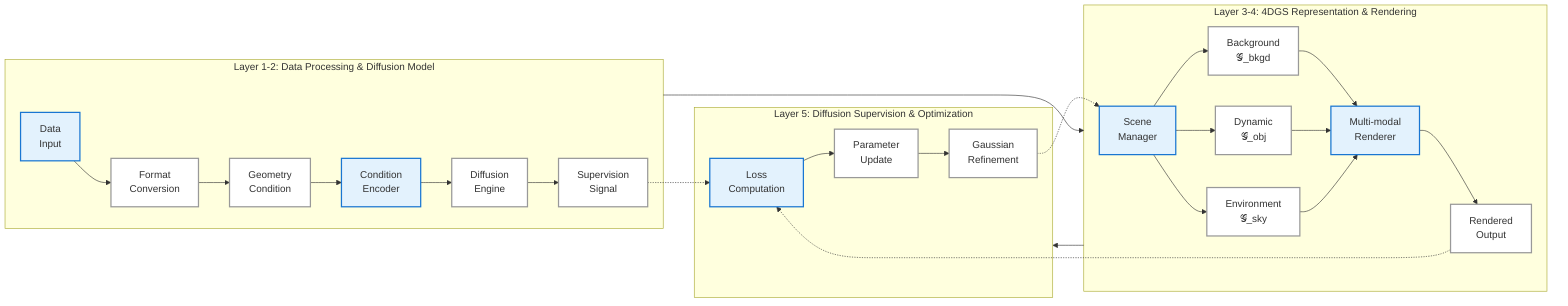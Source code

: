 graph LR
    subgraph Layer12["Layer 1-2: Data Processing & Diffusion Model"]
        A["Data<br/>Input"] --> B["Format<br/>Conversion"]
        B --> C["Geometry<br/>Condition"]
        C --> D["Condition<br/>Encoder"]
        D --> E["Diffusion<br/>Engine"]
        E --> F["Supervision<br/>Signal"]
    end
    
    Layer12 --> Layer34
    
    subgraph Layer34["Layer 3-4: 4DGS Representation & Rendering"]
        G["Scene<br/>Manager"] --> H["Background<br/>𝒢_bkgd"]
        G --> I["Dynamic<br/>𝒢_obj"]
        G --> J["Environment<br/>𝒢_sky"]
        H --> K["Multi-modal<br/>Renderer"]
        I --> K
        J --> K
        K --> L["Rendered<br/>Output"]
    end
    
    Layer34 --> Layer5
    
    subgraph Layer5["Layer 5: Diffusion Supervision & Optimization"]
        M["Loss<br/>Computation"] --> N["Parameter<br/>Update"]
        N --> O["Gaussian<br/>Refinement"]
    end
    
    F -.-> M
    L -.-> M
    O -.-> G
    
    classDef normalStyle fill:#FFFFFF,stroke:#999999,stroke-width:2px
    classDef importantStyle fill:#E3F2FD,stroke:#1976D2,stroke-width:2px
    
    class A,D,G,K,M importantStyle
    class B,C,E,F,H,I,J,L,N,O normalStyle
